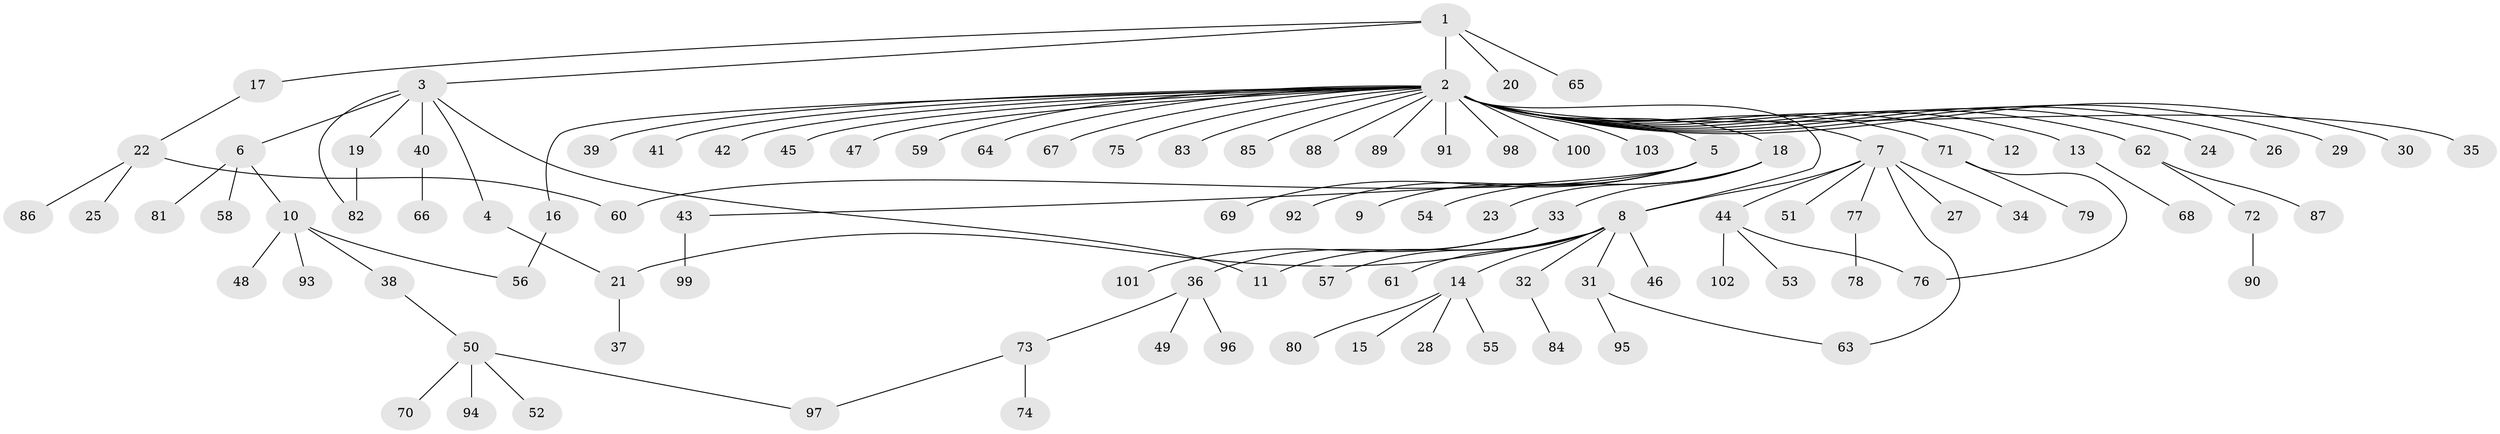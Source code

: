 // Generated by graph-tools (version 1.1) at 2025/14/03/09/25 04:14:41]
// undirected, 103 vertices, 111 edges
graph export_dot {
graph [start="1"]
  node [color=gray90,style=filled];
  1;
  2;
  3;
  4;
  5;
  6;
  7;
  8;
  9;
  10;
  11;
  12;
  13;
  14;
  15;
  16;
  17;
  18;
  19;
  20;
  21;
  22;
  23;
  24;
  25;
  26;
  27;
  28;
  29;
  30;
  31;
  32;
  33;
  34;
  35;
  36;
  37;
  38;
  39;
  40;
  41;
  42;
  43;
  44;
  45;
  46;
  47;
  48;
  49;
  50;
  51;
  52;
  53;
  54;
  55;
  56;
  57;
  58;
  59;
  60;
  61;
  62;
  63;
  64;
  65;
  66;
  67;
  68;
  69;
  70;
  71;
  72;
  73;
  74;
  75;
  76;
  77;
  78;
  79;
  80;
  81;
  82;
  83;
  84;
  85;
  86;
  87;
  88;
  89;
  90;
  91;
  92;
  93;
  94;
  95;
  96;
  97;
  98;
  99;
  100;
  101;
  102;
  103;
  1 -- 2;
  1 -- 3;
  1 -- 17;
  1 -- 20;
  1 -- 65;
  2 -- 5;
  2 -- 7;
  2 -- 8;
  2 -- 12;
  2 -- 13;
  2 -- 16;
  2 -- 18;
  2 -- 24;
  2 -- 26;
  2 -- 29;
  2 -- 30;
  2 -- 35;
  2 -- 39;
  2 -- 41;
  2 -- 42;
  2 -- 45;
  2 -- 47;
  2 -- 59;
  2 -- 62;
  2 -- 64;
  2 -- 67;
  2 -- 71;
  2 -- 75;
  2 -- 83;
  2 -- 85;
  2 -- 88;
  2 -- 89;
  2 -- 91;
  2 -- 98;
  2 -- 100;
  2 -- 103;
  3 -- 4;
  3 -- 6;
  3 -- 11;
  3 -- 19;
  3 -- 40;
  3 -- 82;
  4 -- 21;
  5 -- 9;
  5 -- 43;
  5 -- 60;
  5 -- 69;
  5 -- 92;
  6 -- 10;
  6 -- 58;
  6 -- 81;
  7 -- 8;
  7 -- 27;
  7 -- 34;
  7 -- 44;
  7 -- 51;
  7 -- 63;
  7 -- 77;
  8 -- 11;
  8 -- 14;
  8 -- 21;
  8 -- 31;
  8 -- 32;
  8 -- 46;
  8 -- 57;
  8 -- 61;
  10 -- 38;
  10 -- 48;
  10 -- 56;
  10 -- 93;
  13 -- 68;
  14 -- 15;
  14 -- 28;
  14 -- 55;
  14 -- 80;
  16 -- 56;
  17 -- 22;
  18 -- 23;
  18 -- 33;
  18 -- 54;
  19 -- 82;
  21 -- 37;
  22 -- 25;
  22 -- 60;
  22 -- 86;
  31 -- 63;
  31 -- 95;
  32 -- 84;
  33 -- 36;
  33 -- 101;
  36 -- 49;
  36 -- 73;
  36 -- 96;
  38 -- 50;
  40 -- 66;
  43 -- 99;
  44 -- 53;
  44 -- 76;
  44 -- 102;
  50 -- 52;
  50 -- 70;
  50 -- 94;
  50 -- 97;
  62 -- 72;
  62 -- 87;
  71 -- 76;
  71 -- 79;
  72 -- 90;
  73 -- 74;
  73 -- 97;
  77 -- 78;
}

